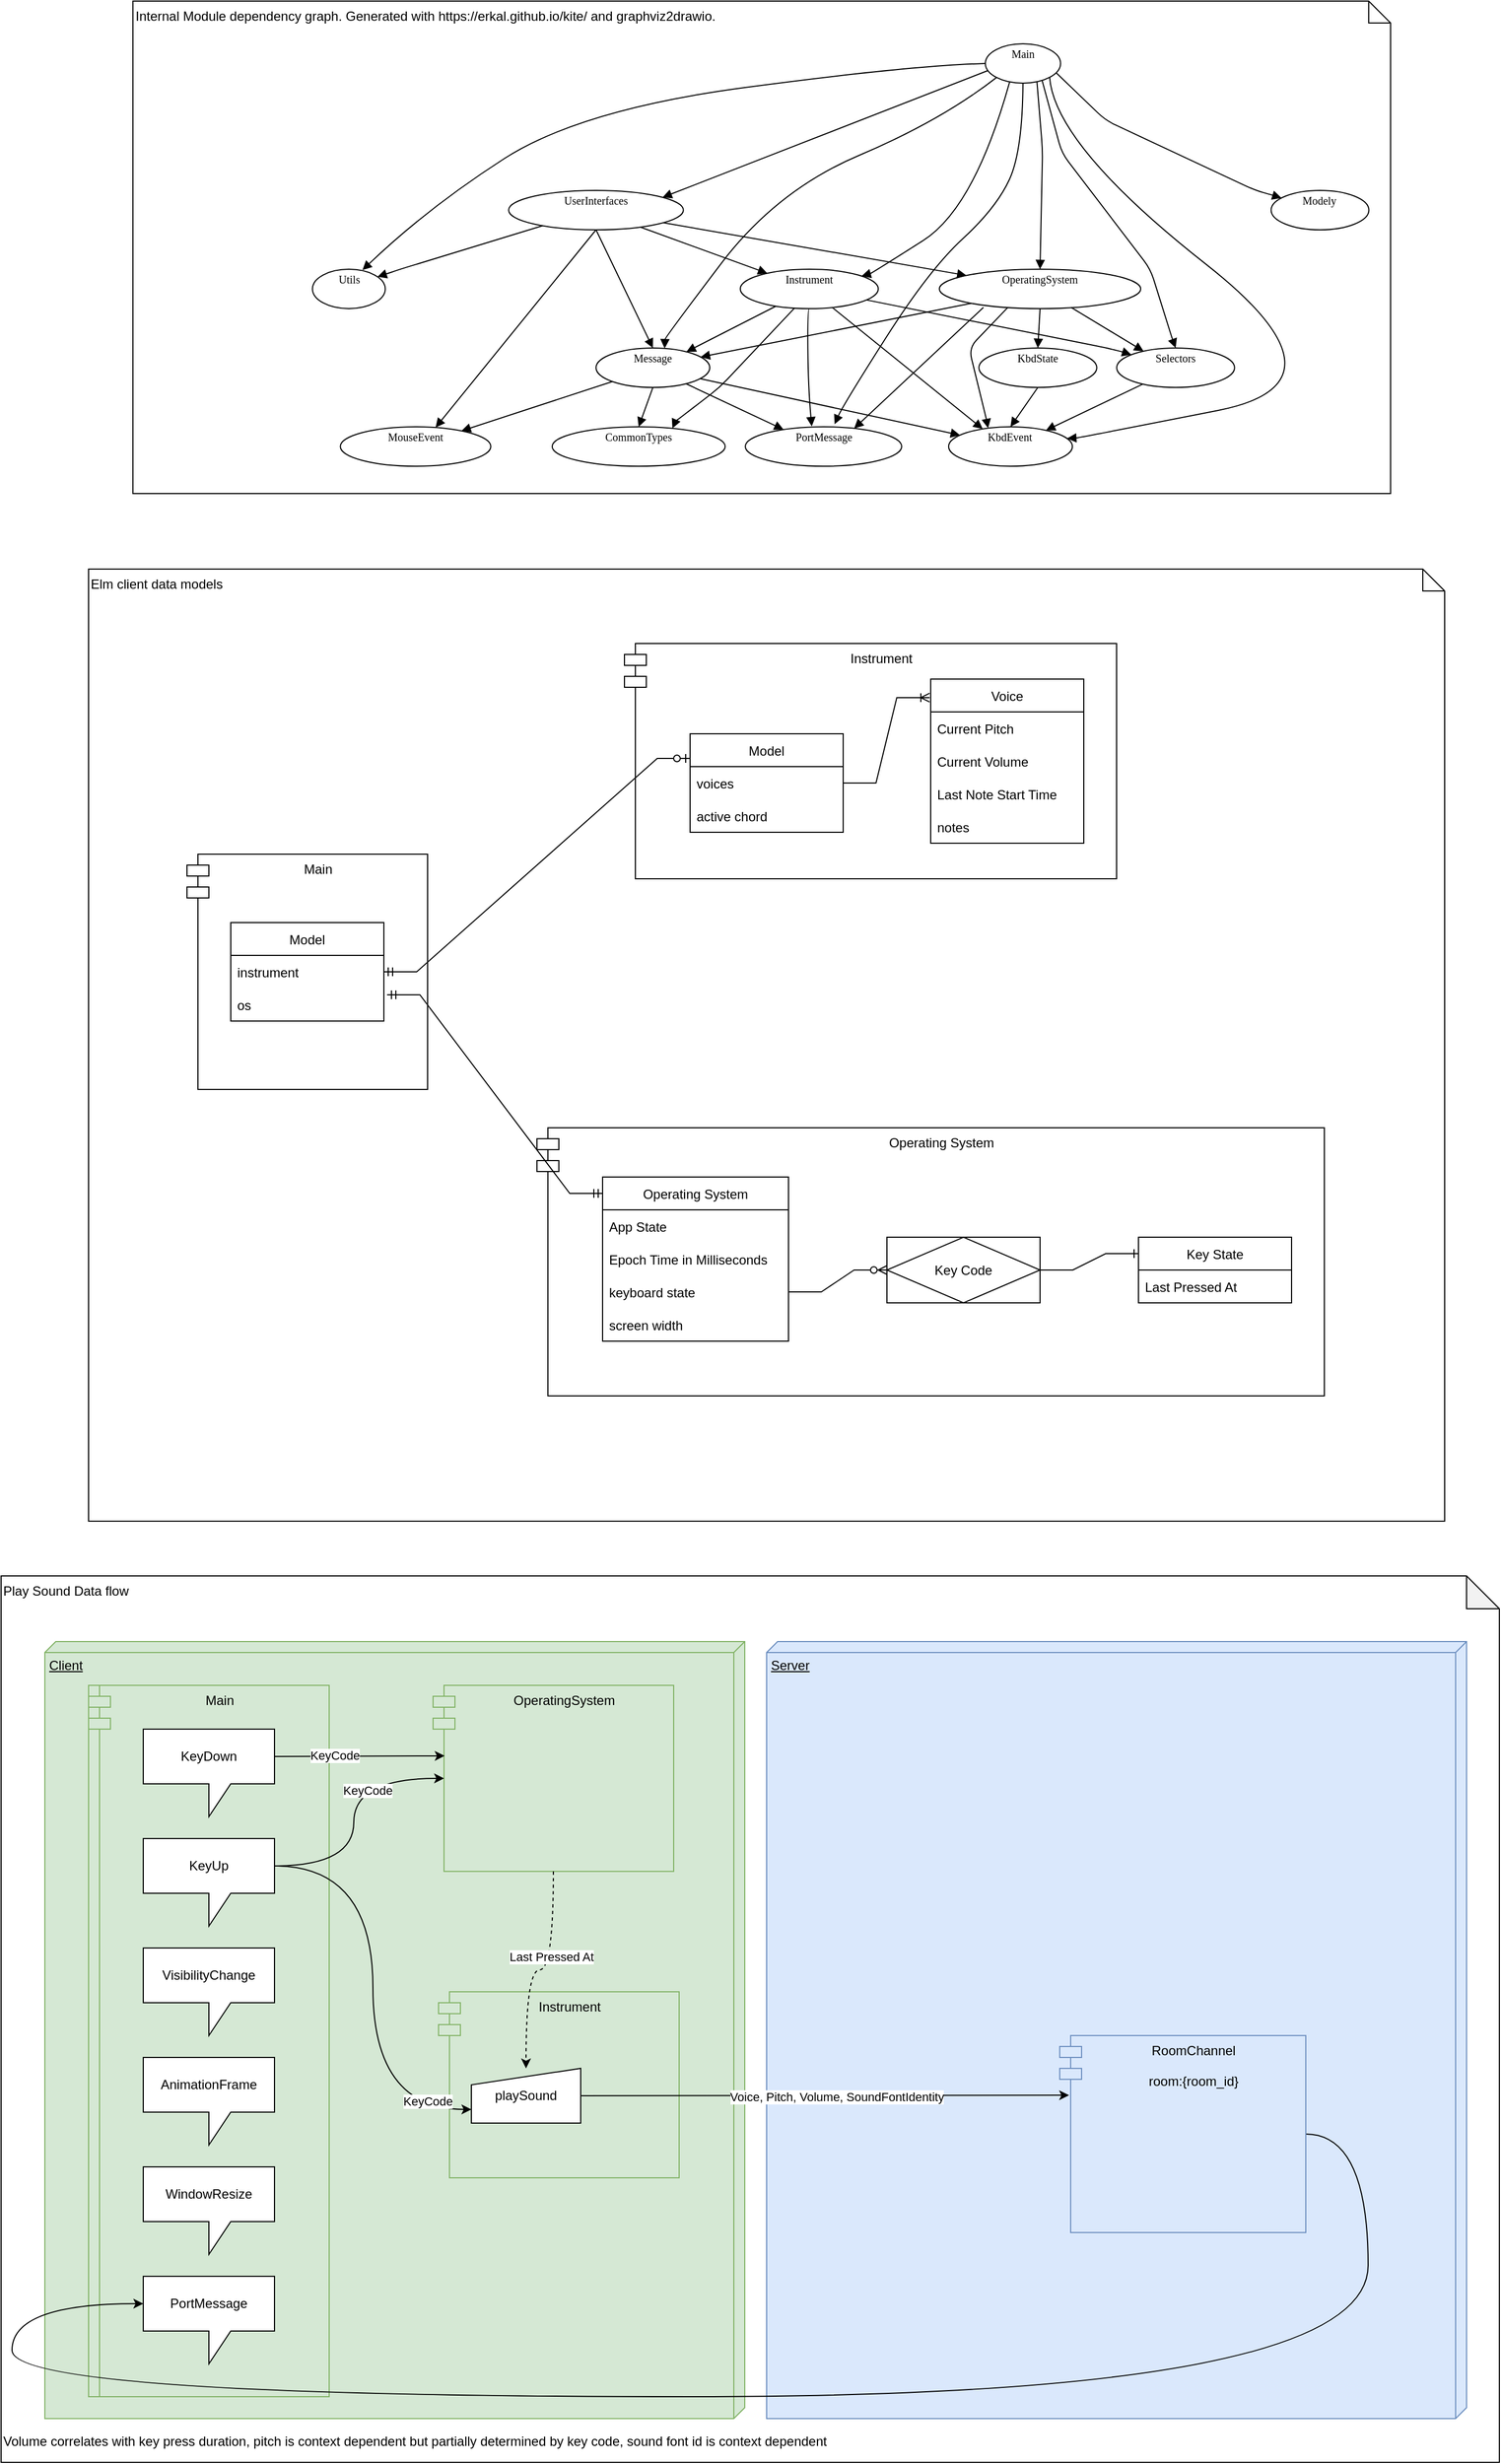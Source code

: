 <mxfile version="20.0.2" type="github">
  <diagram name="Page-1" id="5d7acffa-a066-3a61-03fe-96351882024d">
    <mxGraphModel dx="1849" dy="1021" grid="1" gridSize="10" guides="1" tooltips="1" connect="1" arrows="1" fold="1" page="1" pageScale="1" pageWidth="1100" pageHeight="850" background="#ffffff" math="0" shadow="0">
      <root>
        <mxCell id="0" />
        <mxCell id="1" parent="0" />
        <mxCell id="7b9wjgzVytWzGCj_lMZ8-112" value="" style="group" parent="1" vertex="1" connectable="0">
          <mxGeometry x="720" y="30" width="1150" height="1330" as="geometry" />
        </mxCell>
        <mxCell id="7b9wjgzVytWzGCj_lMZ8-114" value="Internal Module dependency graph. Generated with https://erkal.github.io/kite/ and graphviz2drawio." style="shape=note;size=20;whiteSpace=wrap;html=1;align=left;verticalAlign=top;" parent="7b9wjgzVytWzGCj_lMZ8-112" vertex="1">
          <mxGeometry x="-29.45" y="-29" width="1150" height="450" as="geometry" />
        </mxCell>
        <mxCell id="7b9wjgzVytWzGCj_lMZ8-96" value="&lt;p style=&#39;margin:0px;text-align:center;margin-top:4px;;font-size:10.0px;font-family:Times,serif;color:#000000;&#39;&gt;Utils&lt;/p&gt;" style="ellipse;verticalAlign=top;align=left;overflow=fill;html=1;rounded=0;shadow=0;comic=0;labelBackgroundColor=none;strokeColor=#000000;strokeWidth=1;fillColor=#ffffff;" parent="7b9wjgzVytWzGCj_lMZ8-112" vertex="1">
          <mxGeometry x="134.71" y="216" width="66.58" height="36" as="geometry" />
        </mxCell>
        <mxCell id="7b9wjgzVytWzGCj_lMZ8-98" value="&lt;p style=&#39;margin:0px;text-align:center;margin-top:4px;;font-size:10.0px;font-family:Times,serif;color:#000000;&#39;&gt;UserInterfaces&lt;/p&gt;" style="ellipse;verticalAlign=top;align=left;overflow=fill;html=1;rounded=0;shadow=0;comic=0;labelBackgroundColor=none;strokeColor=#000000;strokeWidth=1;fillColor=#ffffff;" parent="7b9wjgzVytWzGCj_lMZ8-112" vertex="1">
          <mxGeometry x="314.11" y="144" width="159.78" height="36" as="geometry" />
        </mxCell>
        <mxCell id="7b9wjgzVytWzGCj_lMZ8-63" style="rounded=1;html=1;exitX=0.199;exitY=0.9;entryX=1;entryY=0.101;jettySize=auto;curved=0;endArrow=block;dashed=0;endFill=1;" parent="7b9wjgzVytWzGCj_lMZ8-112" source="7b9wjgzVytWzGCj_lMZ8-98" target="7b9wjgzVytWzGCj_lMZ8-96" edge="1">
          <mxGeometry relative="1" as="geometry">
            <Array as="points">
              <mxPoint x="345.9" y="176.41" />
              <mxPoint x="215" y="216" />
              <mxPoint x="204.24" y="219.65" />
            </Array>
          </mxGeometry>
        </mxCell>
        <mxCell id="7b9wjgzVytWzGCj_lMZ8-99" value="&lt;p style=&#39;margin:0px;text-align:center;margin-top:4px;;font-size:10.0px;font-family:Times,serif;color:#000000;&#39;&gt;PortMessage&lt;/p&gt;" style="ellipse;verticalAlign=top;align=left;overflow=fill;html=1;rounded=0;shadow=0;comic=0;labelBackgroundColor=none;strokeColor=#000000;strokeWidth=1;fillColor=#ffffff;" parent="7b9wjgzVytWzGCj_lMZ8-112" vertex="1">
          <mxGeometry x="530.51" y="360" width="142.98" height="36" as="geometry" />
        </mxCell>
        <mxCell id="7b9wjgzVytWzGCj_lMZ8-100" value="&lt;p style=&#39;margin:0px;text-align:center;margin-top:4px;;font-size:10.0px;font-family:Times,serif;color:#000000;&#39;&gt;OperatingSystem&lt;/p&gt;" style="ellipse;verticalAlign=top;align=left;overflow=fill;html=1;rounded=0;shadow=0;comic=0;labelBackgroundColor=none;strokeColor=#000000;strokeWidth=1;fillColor=#ffffff;" parent="7b9wjgzVytWzGCj_lMZ8-112" vertex="1">
          <mxGeometry x="707.92" y="216" width="184.16" height="36" as="geometry" />
        </mxCell>
        <mxCell id="7b9wjgzVytWzGCj_lMZ8-64" style="rounded=1;html=1;exitX=0.886;exitY=0.823;entryX=0.083;entryY=0.104;jettySize=auto;curved=0;endArrow=block;dashed=0;endFill=1;" parent="7b9wjgzVytWzGCj_lMZ8-112" source="7b9wjgzVytWzGCj_lMZ8-98" target="7b9wjgzVytWzGCj_lMZ8-100" edge="1">
          <mxGeometry relative="1" as="geometry" />
        </mxCell>
        <mxCell id="7b9wjgzVytWzGCj_lMZ8-68" style="rounded=1;html=1;exitX=0.219;exitY=0.97;entryX=0.716;entryY=0;jettySize=auto;curved=0;endArrow=block;dashed=0;endFill=1;exitDx=0;exitDy=0;exitPerimeter=0;" parent="7b9wjgzVytWzGCj_lMZ8-112" source="7b9wjgzVytWzGCj_lMZ8-100" target="7b9wjgzVytWzGCj_lMZ8-99" edge="1">
          <mxGeometry relative="1" as="geometry" />
        </mxCell>
        <mxCell id="7b9wjgzVytWzGCj_lMZ8-101" value="&lt;p style=&#39;margin:0px;text-align:center;margin-top:4px;;font-size:10.0px;font-family:Times,serif;color:#000000;&#39;&gt;MouseEvent&lt;/p&gt;" style="ellipse;verticalAlign=top;align=left;overflow=fill;html=1;rounded=0;shadow=0;comic=0;labelBackgroundColor=none;strokeColor=#000000;strokeWidth=1;fillColor=#ffffff;" parent="7b9wjgzVytWzGCj_lMZ8-112" vertex="1">
          <mxGeometry x="160.21" y="360" width="137.58" height="36" as="geometry" />
        </mxCell>
        <mxCell id="7b9wjgzVytWzGCj_lMZ8-65" style="rounded=1;html=1;exitX=0.5;exitY=0.994;entryX=0.639;entryY=0;jettySize=auto;curved=0;endArrow=block;dashed=0;endFill=1;" parent="7b9wjgzVytWzGCj_lMZ8-112" source="7b9wjgzVytWzGCj_lMZ8-98" target="7b9wjgzVytWzGCj_lMZ8-101" edge="1">
          <mxGeometry relative="1" as="geometry" />
        </mxCell>
        <mxCell id="7b9wjgzVytWzGCj_lMZ8-102" value="&lt;p style=&#39;margin:0px;text-align:center;margin-top:4px;;font-size:10.0px;font-family:Times,serif;color:#000000;&#39;&gt;Message&lt;/p&gt;" style="ellipse;verticalAlign=top;align=left;overflow=fill;html=1;rounded=0;shadow=0;comic=0;labelBackgroundColor=none;strokeColor=#000000;strokeWidth=1;fillColor=#ffffff;" parent="7b9wjgzVytWzGCj_lMZ8-112" vertex="1">
          <mxGeometry x="394.01" y="288" width="103.98" height="36" as="geometry" />
        </mxCell>
        <mxCell id="7b9wjgzVytWzGCj_lMZ8-66" style="rounded=1;html=1;exitX=0.5;exitY=1;entryX=0.5;entryY=0;jettySize=auto;curved=0;endArrow=block;dashed=0;endFill=1;" parent="7b9wjgzVytWzGCj_lMZ8-112" source="7b9wjgzVytWzGCj_lMZ8-98" target="7b9wjgzVytWzGCj_lMZ8-102" edge="1">
          <mxGeometry relative="1" as="geometry" />
        </mxCell>
        <mxCell id="7b9wjgzVytWzGCj_lMZ8-73" style="rounded=1;html=1;exitX=0.793;exitY=0.907;entryX=0.202;entryY=0;jettySize=auto;curved=0;endArrow=block;dashed=0;endFill=1;" parent="7b9wjgzVytWzGCj_lMZ8-112" source="7b9wjgzVytWzGCj_lMZ8-102" target="7b9wjgzVytWzGCj_lMZ8-99" edge="1">
          <mxGeometry relative="1" as="geometry" />
        </mxCell>
        <mxCell id="7b9wjgzVytWzGCj_lMZ8-69" style="rounded=1;html=1;exitX=0.161;exitY=0.871;entryX=1;entryY=0.176;jettySize=auto;curved=0;endArrow=block;dashed=0;endFill=1;" parent="7b9wjgzVytWzGCj_lMZ8-112" source="7b9wjgzVytWzGCj_lMZ8-100" target="7b9wjgzVytWzGCj_lMZ8-102" edge="1">
          <mxGeometry relative="1" as="geometry" />
        </mxCell>
        <mxCell id="7b9wjgzVytWzGCj_lMZ8-74" style="rounded=1;html=1;exitX=0.146;exitY=0.858;entryX=0.875;entryY=0.01;jettySize=auto;curved=0;endArrow=block;dashed=0;endFill=1;" parent="7b9wjgzVytWzGCj_lMZ8-112" source="7b9wjgzVytWzGCj_lMZ8-102" target="7b9wjgzVytWzGCj_lMZ8-101" edge="1">
          <mxGeometry relative="1" as="geometry" />
        </mxCell>
        <mxCell id="7b9wjgzVytWzGCj_lMZ8-103" value="&lt;p style=&#39;margin:0px;text-align:center;margin-top:4px;;font-size:10.0px;font-family:Times,serif;color:#000000;&#39;&gt;Main&lt;/p&gt;" style="ellipse;verticalAlign=top;align=left;overflow=fill;html=1;rounded=0;shadow=0;comic=0;labelBackgroundColor=none;strokeColor=#000000;strokeWidth=1;fillColor=#ffffff;" parent="7b9wjgzVytWzGCj_lMZ8-112" vertex="1">
          <mxGeometry x="750" y="10" width="68.78" height="36" as="geometry" />
        </mxCell>
        <mxCell id="7b9wjgzVytWzGCj_lMZ8-77" style="rounded=1;html=1;exitX=0;exitY=0.5;entryX=0.687;entryY=0.022;jettySize=auto;curved=1;endArrow=block;dashed=0;endFill=1;entryDx=0;entryDy=0;entryPerimeter=0;" parent="7b9wjgzVytWzGCj_lMZ8-112" source="7b9wjgzVytWzGCj_lMZ8-103" target="7b9wjgzVytWzGCj_lMZ8-96" edge="1">
          <mxGeometry relative="1" as="geometry">
            <Array as="points">
              <mxPoint x="680" y="30" />
              <mxPoint x="380" y="70" />
              <mxPoint x="240" y="160" />
            </Array>
          </mxGeometry>
        </mxCell>
        <mxCell id="7b9wjgzVytWzGCj_lMZ8-78" style="rounded=1;html=1;exitX=0.03;exitY=0.687;entryX=0.943;entryY=0.124;jettySize=auto;curved=0;endArrow=block;dashed=0;endFill=1;" parent="7b9wjgzVytWzGCj_lMZ8-112" source="7b9wjgzVytWzGCj_lMZ8-103" target="7b9wjgzVytWzGCj_lMZ8-98" edge="1">
          <mxGeometry relative="1" as="geometry" />
        </mxCell>
        <mxCell id="7b9wjgzVytWzGCj_lMZ8-79" style="rounded=1;html=1;exitX=0.5;exitY=1;entryX=0.571;entryY=-0.066;jettySize=auto;curved=1;endArrow=block;dashed=0;endFill=1;exitDx=0;exitDy=0;entryDx=0;entryDy=0;entryPerimeter=0;" parent="7b9wjgzVytWzGCj_lMZ8-112" source="7b9wjgzVytWzGCj_lMZ8-103" target="7b9wjgzVytWzGCj_lMZ8-99" edge="1">
          <mxGeometry relative="1" as="geometry">
            <Array as="points">
              <mxPoint x="784" y="108" />
              <mxPoint x="760" y="160" />
              <mxPoint x="699" y="216" />
              <mxPoint x="620" y="340" />
            </Array>
          </mxGeometry>
        </mxCell>
        <mxCell id="7b9wjgzVytWzGCj_lMZ8-80" style="rounded=1;html=1;exitX=0.693;exitY=0.973;entryX=0.5;entryY=0;jettySize=auto;curved=0;endArrow=block;dashed=0;endFill=1;" parent="7b9wjgzVytWzGCj_lMZ8-112" source="7b9wjgzVytWzGCj_lMZ8-103" target="7b9wjgzVytWzGCj_lMZ8-100" edge="1">
          <mxGeometry relative="1" as="geometry">
            <Array as="points">
              <mxPoint x="802.3" y="107.03" />
            </Array>
          </mxGeometry>
        </mxCell>
        <mxCell id="7b9wjgzVytWzGCj_lMZ8-81" style="rounded=1;html=1;exitX=0;exitY=1;entryX=0.607;entryY=0;jettySize=auto;curved=1;endArrow=block;dashed=0;endFill=1;exitDx=0;exitDy=0;" parent="7b9wjgzVytWzGCj_lMZ8-112" source="7b9wjgzVytWzGCj_lMZ8-103" target="7b9wjgzVytWzGCj_lMZ8-102" edge="1">
          <mxGeometry relative="1" as="geometry">
            <Array as="points">
              <mxPoint x="710" y="80" />
              <mxPoint x="559" y="144" />
              <mxPoint x="457.1" y="278.59" />
            </Array>
          </mxGeometry>
        </mxCell>
        <mxCell id="7b9wjgzVytWzGCj_lMZ8-104" value="&lt;p style=&#39;margin:0px;text-align:center;margin-top:4px;;font-size:10.0px;font-family:Times,serif;color:#000000;&#39;&gt;Instrument&lt;/p&gt;" style="ellipse;verticalAlign=top;align=left;overflow=fill;html=1;rounded=0;shadow=0;comic=0;labelBackgroundColor=none;strokeColor=#000000;strokeWidth=1;fillColor=#ffffff;" parent="7b9wjgzVytWzGCj_lMZ8-112" vertex="1">
          <mxGeometry x="525.91" y="216" width="126.18" height="36" as="geometry" />
        </mxCell>
        <mxCell id="7b9wjgzVytWzGCj_lMZ8-67" style="rounded=1;html=1;exitX=0.756;exitY=0.935;entryX=0.125;entryY=0.001;jettySize=auto;curved=0;endArrow=block;dashed=0;endFill=1;" parent="7b9wjgzVytWzGCj_lMZ8-112" source="7b9wjgzVytWzGCj_lMZ8-98" target="7b9wjgzVytWzGCj_lMZ8-104" edge="1">
          <mxGeometry relative="1" as="geometry" />
        </mxCell>
        <mxCell id="7b9wjgzVytWzGCj_lMZ8-86" style="rounded=1;html=1;exitX=0.5;exitY=1;entryX=0.425;entryY=-0.012;jettySize=auto;curved=1;endArrow=block;dashed=0;endFill=1;entryDx=0;entryDy=0;entryPerimeter=0;" parent="7b9wjgzVytWzGCj_lMZ8-112" source="7b9wjgzVytWzGCj_lMZ8-104" target="7b9wjgzVytWzGCj_lMZ8-99" edge="1">
          <mxGeometry relative="1" as="geometry">
            <Array as="points">
              <mxPoint x="587.39" y="252.15" />
              <mxPoint x="588" y="324" />
            </Array>
          </mxGeometry>
        </mxCell>
        <mxCell id="7b9wjgzVytWzGCj_lMZ8-87" style="rounded=1;html=1;exitX=0.26;exitY=0.94;entryX=0.866;entryY=0;jettySize=auto;curved=0;endArrow=block;dashed=0;endFill=1;" parent="7b9wjgzVytWzGCj_lMZ8-112" source="7b9wjgzVytWzGCj_lMZ8-104" target="7b9wjgzVytWzGCj_lMZ8-102" edge="1">
          <mxGeometry relative="1" as="geometry" />
        </mxCell>
        <mxCell id="7b9wjgzVytWzGCj_lMZ8-82" style="rounded=1;html=1;exitX=0.322;exitY=0.976;entryX=0.953;entryY=0.101;jettySize=auto;curved=1;endArrow=block;dashed=0;endFill=1;exitDx=0;exitDy=0;exitPerimeter=0;" parent="7b9wjgzVytWzGCj_lMZ8-112" source="7b9wjgzVytWzGCj_lMZ8-103" target="7b9wjgzVytWzGCj_lMZ8-104" edge="1">
          <mxGeometry relative="1" as="geometry">
            <Array as="points">
              <mxPoint x="740" y="160" />
              <mxPoint x="646.16" y="219.63" />
            </Array>
          </mxGeometry>
        </mxCell>
        <mxCell id="7b9wjgzVytWzGCj_lMZ8-105" value="&lt;p style=&#39;margin:0px;text-align:center;margin-top:4px;;font-size:10.0px;font-family:Times,serif;color:#000000;&#39;&gt;Selectors&lt;/p&gt;" style="ellipse;verticalAlign=top;align=left;overflow=fill;html=1;rounded=0;shadow=0;comic=0;labelBackgroundColor=none;strokeColor=#000000;strokeWidth=1;fillColor=#ffffff;" parent="7b9wjgzVytWzGCj_lMZ8-112" vertex="1">
          <mxGeometry x="870.11" y="288" width="107.78" height="36" as="geometry" />
        </mxCell>
        <mxCell id="7b9wjgzVytWzGCj_lMZ8-70" style="rounded=1;html=1;exitX=0.656;exitY=0.979;entryX=0.171;entryY=0;jettySize=auto;curved=0;endArrow=block;dashed=0;endFill=1;" parent="7b9wjgzVytWzGCj_lMZ8-112" source="7b9wjgzVytWzGCj_lMZ8-100" target="7b9wjgzVytWzGCj_lMZ8-105" edge="1">
          <mxGeometry relative="1" as="geometry" />
        </mxCell>
        <mxCell id="7b9wjgzVytWzGCj_lMZ8-84" style="rounded=1;html=1;exitX=0.757;exitY=0.934;entryX=0.5;entryY=0;jettySize=auto;curved=0;endArrow=block;dashed=0;endFill=1;" parent="7b9wjgzVytWzGCj_lMZ8-112" source="7b9wjgzVytWzGCj_lMZ8-103" target="7b9wjgzVytWzGCj_lMZ8-105" edge="1">
          <mxGeometry relative="1" as="geometry">
            <Array as="points">
              <mxPoint x="820" y="110" />
              <mxPoint x="901" y="216" />
              <mxPoint x="920.34" y="277.76" />
            </Array>
          </mxGeometry>
        </mxCell>
        <mxCell id="7b9wjgzVytWzGCj_lMZ8-88" style="rounded=1;html=1;exitX=0.915;exitY=0.779;entryX=0.039;entryY=0.09;jettySize=auto;curved=0;endArrow=block;dashed=0;endFill=1;" parent="7b9wjgzVytWzGCj_lMZ8-112" source="7b9wjgzVytWzGCj_lMZ8-104" target="7b9wjgzVytWzGCj_lMZ8-105" edge="1">
          <mxGeometry relative="1" as="geometry">
            <Array as="points">
              <mxPoint x="641.38" y="244.06" />
              <mxPoint x="861" y="288" />
              <mxPoint x="874.33" y="291.24" />
            </Array>
          </mxGeometry>
        </mxCell>
        <mxCell id="7b9wjgzVytWzGCj_lMZ8-106" value="&lt;p style=&#39;margin:0px;text-align:center;margin-top:4px;;font-size:10.0px;font-family:Times,serif;color:#000000;&#39;&gt;KbdEvent&lt;/p&gt;" style="ellipse;verticalAlign=top;align=left;overflow=fill;html=1;rounded=0;shadow=0;comic=0;labelBackgroundColor=none;strokeColor=#000000;strokeWidth=1;fillColor=#ffffff;" parent="7b9wjgzVytWzGCj_lMZ8-112" vertex="1">
          <mxGeometry x="716.41" y="360" width="113.18" height="36" as="geometry" />
        </mxCell>
        <mxCell id="7b9wjgzVytWzGCj_lMZ8-71" style="rounded=1;html=1;exitX=0.338;exitY=0.974;entryX=0.303;entryY=0;jettySize=auto;curved=0;endArrow=block;dashed=0;endFill=1;" parent="7b9wjgzVytWzGCj_lMZ8-112" source="7b9wjgzVytWzGCj_lMZ8-100" target="7b9wjgzVytWzGCj_lMZ8-106" edge="1">
          <mxGeometry relative="1" as="geometry">
            <Array as="points">
              <mxPoint x="770.13" y="251.07" />
              <mxPoint x="735" y="288" />
              <mxPoint x="750.72" y="352.19" />
            </Array>
          </mxGeometry>
        </mxCell>
        <mxCell id="7b9wjgzVytWzGCj_lMZ8-75" style="rounded=1;html=1;exitX=0.914;exitY=0.784;entryX=0.009;entryY=0.142;jettySize=auto;curved=0;endArrow=block;dashed=0;endFill=1;" parent="7b9wjgzVytWzGCj_lMZ8-112" source="7b9wjgzVytWzGCj_lMZ8-102" target="7b9wjgzVytWzGCj_lMZ8-106" edge="1">
          <mxGeometry relative="1" as="geometry" />
        </mxCell>
        <mxCell id="7b9wjgzVytWzGCj_lMZ8-85" style="rounded=1;html=1;exitX=0.856;exitY=0.857;entryX=1;entryY=0.277;jettySize=auto;curved=1;endArrow=block;dashed=0;endFill=1;" parent="7b9wjgzVytWzGCj_lMZ8-112" source="7b9wjgzVytWzGCj_lMZ8-103" target="7b9wjgzVytWzGCj_lMZ8-106" edge="1">
          <mxGeometry relative="1" as="geometry">
            <Array as="points">
              <mxPoint x="813.49" y="102.84" />
              <mxPoint x="1090" y="320" />
              <mxPoint x="835.98" y="369.96" />
            </Array>
          </mxGeometry>
        </mxCell>
        <mxCell id="7b9wjgzVytWzGCj_lMZ8-89" style="rounded=1;html=1;exitX=0.664;exitY=0.972;entryX=0.247;entryY=0;jettySize=auto;curved=0;endArrow=block;dashed=0;endFill=1;" parent="7b9wjgzVytWzGCj_lMZ8-112" source="7b9wjgzVytWzGCj_lMZ8-104" target="7b9wjgzVytWzGCj_lMZ8-106" edge="1">
          <mxGeometry relative="1" as="geometry" />
        </mxCell>
        <mxCell id="7b9wjgzVytWzGCj_lMZ8-93" style="rounded=1;html=1;exitX=0.22;exitY=0.917;entryX=0.853;entryY=0;jettySize=auto;curved=0;endArrow=block;dashed=0;endFill=1;" parent="7b9wjgzVytWzGCj_lMZ8-112" source="7b9wjgzVytWzGCj_lMZ8-105" target="7b9wjgzVytWzGCj_lMZ8-106" edge="1">
          <mxGeometry relative="1" as="geometry" />
        </mxCell>
        <mxCell id="7b9wjgzVytWzGCj_lMZ8-107" value="&lt;p style=&#39;margin:0px;text-align:center;margin-top:4px;;font-size:10.0px;font-family:Times,serif;color:#000000;&#39;&gt;KbdState&lt;/p&gt;" style="ellipse;verticalAlign=top;align=left;overflow=fill;html=1;rounded=0;shadow=0;comic=0;labelBackgroundColor=none;strokeColor=#000000;strokeWidth=1;fillColor=#ffffff;" parent="7b9wjgzVytWzGCj_lMZ8-112" vertex="1">
          <mxGeometry x="744.11" y="288" width="107.78" height="36" as="geometry" />
        </mxCell>
        <mxCell id="7b9wjgzVytWzGCj_lMZ8-72" style="rounded=1;html=1;exitX=0.5;exitY=1;entryX=0.5;entryY=0;jettySize=auto;curved=0;endArrow=block;dashed=0;endFill=1;" parent="7b9wjgzVytWzGCj_lMZ8-112" source="7b9wjgzVytWzGCj_lMZ8-100" target="7b9wjgzVytWzGCj_lMZ8-107" edge="1">
          <mxGeometry relative="1" as="geometry" />
        </mxCell>
        <mxCell id="7b9wjgzVytWzGCj_lMZ8-94" style="rounded=1;html=1;exitX=0.5;exitY=0.999;entryX=0.5;entryY=0;jettySize=auto;curved=0;endArrow=block;dashed=0;endFill=1;" parent="7b9wjgzVytWzGCj_lMZ8-112" source="7b9wjgzVytWzGCj_lMZ8-107" target="7b9wjgzVytWzGCj_lMZ8-106" edge="1">
          <mxGeometry relative="1" as="geometry" />
        </mxCell>
        <mxCell id="7b9wjgzVytWzGCj_lMZ8-108" value="&lt;p style=&#39;margin:0px;text-align:center;margin-top:4px;;font-size:10.0px;font-family:Times,serif;color:#000000;&#39;&gt;CommonTypes&lt;/p&gt;" style="ellipse;verticalAlign=top;align=left;overflow=fill;html=1;rounded=0;shadow=0;comic=0;labelBackgroundColor=none;strokeColor=#000000;strokeWidth=1;fillColor=#ffffff;" parent="7b9wjgzVytWzGCj_lMZ8-112" vertex="1">
          <mxGeometry x="353.91" y="360" width="158.18" height="36" as="geometry" />
        </mxCell>
        <mxCell id="7b9wjgzVytWzGCj_lMZ8-76" style="rounded=1;html=1;exitX=0.5;exitY=1;entryX=0.5;entryY=0;jettySize=auto;curved=0;endArrow=block;dashed=0;endFill=1;" parent="7b9wjgzVytWzGCj_lMZ8-112" source="7b9wjgzVytWzGCj_lMZ8-102" target="7b9wjgzVytWzGCj_lMZ8-108" edge="1">
          <mxGeometry relative="1" as="geometry" />
        </mxCell>
        <mxCell id="7b9wjgzVytWzGCj_lMZ8-90" style="rounded=1;html=1;exitX=0.392;exitY=0.992;entryX=0.712;entryY=0;jettySize=auto;curved=0;endArrow=block;dashed=0;endFill=1;" parent="7b9wjgzVytWzGCj_lMZ8-112" source="7b9wjgzVytWzGCj_lMZ8-104" target="7b9wjgzVytWzGCj_lMZ8-108" edge="1">
          <mxGeometry relative="1" as="geometry">
            <Array as="points">
              <mxPoint x="575.41" y="251.7" />
              <mxPoint x="507" y="324" />
              <mxPoint x="466.59" y="355.12" />
            </Array>
          </mxGeometry>
        </mxCell>
        <mxCell id="7b9wjgzVytWzGCj_lMZ8-109" value="&lt;p style=&#39;margin:0px;text-align:center;margin-top:4px;;font-size:10.0px;font-family:Times,serif;color:#000000;&#39;&gt;Modely&lt;/p&gt;" style="ellipse;verticalAlign=top;align=left;overflow=fill;html=1;rounded=0;shadow=0;comic=0;labelBackgroundColor=none;strokeColor=#000000;strokeWidth=1;fillColor=#ffffff;" parent="7b9wjgzVytWzGCj_lMZ8-112" vertex="1">
          <mxGeometry x="1011.31" y="144" width="89.38" height="36" as="geometry" />
        </mxCell>
        <mxCell id="7b9wjgzVytWzGCj_lMZ8-83" style="rounded=1;html=1;exitX=0.947;exitY=0.737;entryX=0;entryY=0.109;jettySize=auto;curved=0;endArrow=block;dashed=0;endFill=1;" parent="7b9wjgzVytWzGCj_lMZ8-112" source="7b9wjgzVytWzGCj_lMZ8-103" target="7b9wjgzVytWzGCj_lMZ8-109" edge="1">
          <mxGeometry relative="1" as="geometry">
            <Array as="points">
              <mxPoint x="860" y="80" />
              <mxPoint x="997" y="144" />
              <mxPoint x="1011.12" y="147.91" />
            </Array>
          </mxGeometry>
        </mxCell>
        <mxCell id="7b9wjgzVytWzGCj_lMZ8-117" value="" style="group" parent="1" vertex="1" connectable="0">
          <mxGeometry x="650" y="520" width="1240" height="870" as="geometry" />
        </mxCell>
        <mxCell id="7b9wjgzVytWzGCj_lMZ8-116" value="Elm client data models" style="shape=note;size=20;whiteSpace=wrap;html=1;align=left;verticalAlign=top;" parent="7b9wjgzVytWzGCj_lMZ8-117" vertex="1">
          <mxGeometry width="1240" height="870" as="geometry" />
        </mxCell>
        <mxCell id="7b9wjgzVytWzGCj_lMZ8-52" value="" style="group" parent="7b9wjgzVytWzGCj_lMZ8-117" vertex="1" connectable="0">
          <mxGeometry x="90" y="260.5" width="220" height="215" as="geometry" />
        </mxCell>
        <mxCell id="7b9wjgzVytWzGCj_lMZ8-35" value="Main&#xa;" style="shape=module;align=left;spacingLeft=20;align=center;verticalAlign=top;" parent="7b9wjgzVytWzGCj_lMZ8-52" vertex="1">
          <mxGeometry width="220" height="215" as="geometry" />
        </mxCell>
        <mxCell id="7b9wjgzVytWzGCj_lMZ8-1" value="Model" style="swimlane;fontStyle=0;childLayout=stackLayout;horizontal=1;startSize=30;horizontalStack=0;resizeParent=1;resizeParentMax=0;resizeLast=0;collapsible=1;marginBottom=0;" parent="7b9wjgzVytWzGCj_lMZ8-52" vertex="1">
          <mxGeometry x="40" y="62.5" width="140" height="90" as="geometry" />
        </mxCell>
        <mxCell id="7b9wjgzVytWzGCj_lMZ8-2" value="instrument" style="text;strokeColor=none;fillColor=none;align=left;verticalAlign=middle;spacingLeft=4;spacingRight=4;overflow=hidden;points=[[0,0.5],[1,0.5]];portConstraint=eastwest;rotatable=0;" parent="7b9wjgzVytWzGCj_lMZ8-1" vertex="1">
          <mxGeometry y="30" width="140" height="30" as="geometry" />
        </mxCell>
        <mxCell id="7b9wjgzVytWzGCj_lMZ8-5" value="os" style="text;strokeColor=none;fillColor=none;align=left;verticalAlign=middle;spacingLeft=4;spacingRight=4;overflow=hidden;points=[[0,0.5],[1,0.5]];portConstraint=eastwest;rotatable=0;" parent="7b9wjgzVytWzGCj_lMZ8-1" vertex="1">
          <mxGeometry y="60" width="140" height="30" as="geometry" />
        </mxCell>
        <mxCell id="7b9wjgzVytWzGCj_lMZ8-46" value="" style="group" parent="7b9wjgzVytWzGCj_lMZ8-117" vertex="1" connectable="0">
          <mxGeometry x="410" y="510.5" width="720" height="245" as="geometry" />
        </mxCell>
        <mxCell id="7b9wjgzVytWzGCj_lMZ8-37" value="Operating System" style="shape=module;align=left;spacingLeft=20;align=center;verticalAlign=top;" parent="7b9wjgzVytWzGCj_lMZ8-46" vertex="1">
          <mxGeometry width="720" height="245" as="geometry" />
        </mxCell>
        <mxCell id="7b9wjgzVytWzGCj_lMZ8-10" value="Operating System" style="swimlane;fontStyle=0;childLayout=stackLayout;horizontal=1;startSize=30;horizontalStack=0;resizeParent=1;resizeParentMax=0;resizeLast=0;collapsible=1;marginBottom=0;" parent="7b9wjgzVytWzGCj_lMZ8-46" vertex="1">
          <mxGeometry x="60" y="45" width="170" height="150" as="geometry" />
        </mxCell>
        <mxCell id="7b9wjgzVytWzGCj_lMZ8-11" value="App State" style="text;strokeColor=none;fillColor=none;align=left;verticalAlign=middle;spacingLeft=4;spacingRight=4;overflow=hidden;points=[[0,0.5],[1,0.5]];portConstraint=eastwest;rotatable=0;" parent="7b9wjgzVytWzGCj_lMZ8-10" vertex="1">
          <mxGeometry y="30" width="170" height="30" as="geometry" />
        </mxCell>
        <mxCell id="7b9wjgzVytWzGCj_lMZ8-12" value="Epoch Time in Milliseconds" style="text;strokeColor=none;fillColor=none;align=left;verticalAlign=middle;spacingLeft=4;spacingRight=4;overflow=hidden;points=[[0,0.5],[1,0.5]];portConstraint=eastwest;rotatable=0;" parent="7b9wjgzVytWzGCj_lMZ8-10" vertex="1">
          <mxGeometry y="60" width="170" height="30" as="geometry" />
        </mxCell>
        <mxCell id="7b9wjgzVytWzGCj_lMZ8-13" value="keyboard state" style="text;strokeColor=none;fillColor=none;align=left;verticalAlign=middle;spacingLeft=4;spacingRight=4;overflow=hidden;points=[[0,0.5],[1,0.5]];portConstraint=eastwest;rotatable=0;" parent="7b9wjgzVytWzGCj_lMZ8-10" vertex="1">
          <mxGeometry y="90" width="170" height="30" as="geometry" />
        </mxCell>
        <mxCell id="7b9wjgzVytWzGCj_lMZ8-24" value="screen width" style="text;strokeColor=none;fillColor=none;align=left;verticalAlign=middle;spacingLeft=4;spacingRight=4;overflow=hidden;points=[[0,0.5],[1,0.5]];portConstraint=eastwest;rotatable=0;" parent="7b9wjgzVytWzGCj_lMZ8-10" vertex="1">
          <mxGeometry y="120" width="170" height="30" as="geometry" />
        </mxCell>
        <mxCell id="7b9wjgzVytWzGCj_lMZ8-25" value="&lt;div&gt;Key Code&lt;/div&gt;" style="shape=associativeEntity;whiteSpace=wrap;html=1;align=center;" parent="7b9wjgzVytWzGCj_lMZ8-46" vertex="1">
          <mxGeometry x="320" y="100" width="140" height="60" as="geometry" />
        </mxCell>
        <mxCell id="7b9wjgzVytWzGCj_lMZ8-26" value="Key State" style="swimlane;fontStyle=0;childLayout=stackLayout;horizontal=1;startSize=30;horizontalStack=0;resizeParent=1;resizeParentMax=0;resizeLast=0;collapsible=1;marginBottom=0;" parent="7b9wjgzVytWzGCj_lMZ8-46" vertex="1">
          <mxGeometry x="550" y="100" width="140" height="60" as="geometry" />
        </mxCell>
        <mxCell id="7b9wjgzVytWzGCj_lMZ8-27" value="Last Pressed At" style="text;strokeColor=none;fillColor=none;align=left;verticalAlign=middle;spacingLeft=4;spacingRight=4;overflow=hidden;points=[[0,0.5],[1,0.5]];portConstraint=eastwest;rotatable=0;" parent="7b9wjgzVytWzGCj_lMZ8-26" vertex="1">
          <mxGeometry y="30" width="140" height="30" as="geometry" />
        </mxCell>
        <mxCell id="7b9wjgzVytWzGCj_lMZ8-28" value="" style="edgeStyle=entityRelationEdgeStyle;fontSize=12;html=1;endArrow=ERzeroToMany;endFill=1;rounded=0;exitX=1;exitY=0.5;exitDx=0;exitDy=0;entryX=0;entryY=0.5;entryDx=0;entryDy=0;" parent="7b9wjgzVytWzGCj_lMZ8-46" source="7b9wjgzVytWzGCj_lMZ8-13" target="7b9wjgzVytWzGCj_lMZ8-25" edge="1">
          <mxGeometry width="100" height="100" relative="1" as="geometry">
            <mxPoint x="230" y="260" as="sourcePoint" />
            <mxPoint x="330" y="160" as="targetPoint" />
          </mxGeometry>
        </mxCell>
        <mxCell id="7b9wjgzVytWzGCj_lMZ8-29" value="" style="edgeStyle=entityRelationEdgeStyle;fontSize=12;html=1;endArrow=ERone;endFill=1;rounded=0;exitX=1;exitY=0.5;exitDx=0;exitDy=0;entryX=0;entryY=0.25;entryDx=0;entryDy=0;" parent="7b9wjgzVytWzGCj_lMZ8-46" source="7b9wjgzVytWzGCj_lMZ8-25" target="7b9wjgzVytWzGCj_lMZ8-26" edge="1">
          <mxGeometry width="100" height="100" relative="1" as="geometry">
            <mxPoint x="480" y="330" as="sourcePoint" />
            <mxPoint x="580" y="230" as="targetPoint" />
          </mxGeometry>
        </mxCell>
        <mxCell id="7b9wjgzVytWzGCj_lMZ8-36" value="Instrument" style="shape=module;align=left;spacingLeft=20;align=center;verticalAlign=top;" parent="7b9wjgzVytWzGCj_lMZ8-117" vertex="1">
          <mxGeometry x="490" y="68" width="450" height="215" as="geometry" />
        </mxCell>
        <mxCell id="7b9wjgzVytWzGCj_lMZ8-6" value="Voice" style="swimlane;fontStyle=0;childLayout=stackLayout;horizontal=1;startSize=30;horizontalStack=0;resizeParent=1;resizeParentMax=0;resizeLast=0;collapsible=1;marginBottom=0;" parent="7b9wjgzVytWzGCj_lMZ8-117" vertex="1">
          <mxGeometry x="770" y="100.5" width="140" height="150" as="geometry" />
        </mxCell>
        <mxCell id="7b9wjgzVytWzGCj_lMZ8-7" value="Current Pitch" style="text;strokeColor=none;fillColor=none;align=left;verticalAlign=middle;spacingLeft=4;spacingRight=4;overflow=hidden;points=[[0,0.5],[1,0.5]];portConstraint=eastwest;rotatable=0;" parent="7b9wjgzVytWzGCj_lMZ8-6" vertex="1">
          <mxGeometry y="30" width="140" height="30" as="geometry" />
        </mxCell>
        <mxCell id="7b9wjgzVytWzGCj_lMZ8-8" value="Current Volume" style="text;strokeColor=none;fillColor=none;align=left;verticalAlign=middle;spacingLeft=4;spacingRight=4;overflow=hidden;points=[[0,0.5],[1,0.5]];portConstraint=eastwest;rotatable=0;" parent="7b9wjgzVytWzGCj_lMZ8-6" vertex="1">
          <mxGeometry y="60" width="140" height="30" as="geometry" />
        </mxCell>
        <mxCell id="7b9wjgzVytWzGCj_lMZ8-9" value="Last Note Start Time" style="text;strokeColor=none;fillColor=none;align=left;verticalAlign=middle;spacingLeft=4;spacingRight=4;overflow=hidden;points=[[0,0.5],[1,0.5]];portConstraint=eastwest;rotatable=0;" parent="7b9wjgzVytWzGCj_lMZ8-6" vertex="1">
          <mxGeometry y="90" width="140" height="30" as="geometry" />
        </mxCell>
        <mxCell id="7b9wjgzVytWzGCj_lMZ8-14" value="notes" style="text;strokeColor=none;fillColor=none;align=left;verticalAlign=middle;spacingLeft=4;spacingRight=4;overflow=hidden;points=[[0,0.5],[1,0.5]];portConstraint=eastwest;rotatable=0;" parent="7b9wjgzVytWzGCj_lMZ8-6" vertex="1">
          <mxGeometry y="120" width="140" height="30" as="geometry" />
        </mxCell>
        <mxCell id="7b9wjgzVytWzGCj_lMZ8-15" value="Model" style="swimlane;fontStyle=0;childLayout=stackLayout;horizontal=1;startSize=30;horizontalStack=0;resizeParent=1;resizeParentMax=0;resizeLast=0;collapsible=1;marginBottom=0;" parent="7b9wjgzVytWzGCj_lMZ8-117" vertex="1">
          <mxGeometry x="550" y="150.5" width="140" height="90" as="geometry" />
        </mxCell>
        <mxCell id="7b9wjgzVytWzGCj_lMZ8-16" value="voices" style="text;strokeColor=none;fillColor=none;align=left;verticalAlign=middle;spacingLeft=4;spacingRight=4;overflow=hidden;points=[[0,0.5],[1,0.5]];portConstraint=eastwest;rotatable=0;" parent="7b9wjgzVytWzGCj_lMZ8-15" vertex="1">
          <mxGeometry y="30" width="140" height="30" as="geometry" />
        </mxCell>
        <mxCell id="DIiYUaTUwm1cWWpOMjRm-1" value="active chord" style="text;strokeColor=none;fillColor=none;align=left;verticalAlign=middle;spacingLeft=4;spacingRight=4;overflow=hidden;points=[[0,0.5],[1,0.5]];portConstraint=eastwest;rotatable=0;" vertex="1" parent="7b9wjgzVytWzGCj_lMZ8-15">
          <mxGeometry y="60" width="140" height="30" as="geometry" />
        </mxCell>
        <mxCell id="7b9wjgzVytWzGCj_lMZ8-20" value="" style="edgeStyle=entityRelationEdgeStyle;fontSize=12;html=1;endArrow=ERoneToMany;rounded=0;exitX=1;exitY=0.5;exitDx=0;exitDy=0;entryX=-0.007;entryY=0.113;entryDx=0;entryDy=0;entryPerimeter=0;" parent="7b9wjgzVytWzGCj_lMZ8-117" source="7b9wjgzVytWzGCj_lMZ8-16" target="7b9wjgzVytWzGCj_lMZ8-6" edge="1">
          <mxGeometry width="100" height="100" relative="1" as="geometry">
            <mxPoint x="640" y="400.5" as="sourcePoint" />
            <mxPoint x="740" y="300.5" as="targetPoint" />
          </mxGeometry>
        </mxCell>
        <mxCell id="7b9wjgzVytWzGCj_lMZ8-31" value="" style="edgeStyle=entityRelationEdgeStyle;fontSize=12;html=1;endArrow=ERzeroToOne;startArrow=ERmandOne;rounded=0;exitX=1;exitY=0.5;exitDx=0;exitDy=0;entryX=0;entryY=0.25;entryDx=0;entryDy=0;" parent="7b9wjgzVytWzGCj_lMZ8-117" source="7b9wjgzVytWzGCj_lMZ8-2" target="7b9wjgzVytWzGCj_lMZ8-15" edge="1">
          <mxGeometry width="100" height="100" relative="1" as="geometry">
            <mxPoint x="480" y="360.5" as="sourcePoint" />
            <mxPoint x="580" y="260.5" as="targetPoint" />
          </mxGeometry>
        </mxCell>
        <mxCell id="7b9wjgzVytWzGCj_lMZ8-32" value="" style="edgeStyle=entityRelationEdgeStyle;fontSize=12;html=1;endArrow=ERmandOne;startArrow=ERmandOne;rounded=0;exitX=1.021;exitY=0.2;exitDx=0;exitDy=0;exitPerimeter=0;entryX=0;entryY=0.1;entryDx=0;entryDy=0;entryPerimeter=0;" parent="7b9wjgzVytWzGCj_lMZ8-117" source="7b9wjgzVytWzGCj_lMZ8-5" target="7b9wjgzVytWzGCj_lMZ8-10" edge="1">
          <mxGeometry width="100" height="100" relative="1" as="geometry">
            <mxPoint x="410" y="530.5" as="sourcePoint" />
            <mxPoint x="510" y="430.5" as="targetPoint" />
          </mxGeometry>
        </mxCell>
        <mxCell id="7b9wjgzVytWzGCj_lMZ8-118" value="&lt;div&gt;Play Sound Data flow&lt;/div&gt;&lt;div&gt;&lt;br&gt;&lt;/div&gt;&lt;div&gt;&lt;br&gt;&lt;/div&gt;&lt;div&gt;&lt;br&gt;&lt;/div&gt;&lt;div&gt;&lt;br&gt;&lt;/div&gt;&lt;div&gt;&lt;br&gt;&lt;/div&gt;&lt;div&gt;&lt;br&gt;&lt;/div&gt;&lt;div&gt;&lt;br&gt;&lt;/div&gt;&lt;div&gt;&lt;br&gt;&lt;/div&gt;&lt;div&gt;&lt;br&gt;&lt;/div&gt;&lt;div&gt;&lt;br&gt;&lt;/div&gt;&lt;div&gt;&lt;br&gt;&lt;/div&gt;&lt;div&gt;&lt;br&gt;&lt;/div&gt;&lt;div&gt;&lt;br&gt;&lt;/div&gt;&lt;div&gt;&lt;br&gt;&lt;/div&gt;&lt;div&gt;&lt;br&gt;&lt;/div&gt;&lt;div&gt;&lt;br&gt;&lt;/div&gt;&lt;div&gt;&lt;br&gt;&lt;/div&gt;&lt;div&gt;&lt;br&gt;&lt;/div&gt;&lt;div&gt;&lt;br&gt;&lt;/div&gt;&lt;div&gt;&lt;br&gt;&lt;/div&gt;&lt;div&gt;&lt;br&gt;&lt;/div&gt;&lt;div&gt;&lt;br&gt;&lt;/div&gt;&lt;div&gt;&lt;br&gt;&lt;/div&gt;&lt;div&gt;&lt;br&gt;&lt;/div&gt;&lt;div&gt;&lt;br&gt;&lt;/div&gt;&lt;div&gt;&lt;br&gt;&lt;/div&gt;&lt;div&gt;&lt;br&gt;&lt;/div&gt;&lt;div&gt;&lt;br&gt;&lt;/div&gt;&lt;div&gt;&lt;br&gt;&lt;/div&gt;&lt;div&gt;&lt;br&gt;&lt;/div&gt;&lt;div&gt;&lt;br&gt;&lt;/div&gt;&lt;div&gt;&lt;br&gt;&lt;/div&gt;&lt;div&gt;&lt;br&gt;&lt;/div&gt;&lt;div&gt;&lt;br&gt;&lt;/div&gt;&lt;div&gt;&lt;br&gt;&lt;/div&gt;&lt;div&gt;&lt;br&gt;&lt;/div&gt;&lt;div&gt;&lt;br&gt;&lt;/div&gt;&lt;div&gt;&lt;br&gt;&lt;/div&gt;&lt;div&gt;&lt;br&gt;&lt;/div&gt;&lt;div&gt;&lt;br&gt;&lt;/div&gt;&lt;div&gt;&lt;br&gt;&lt;/div&gt;&lt;div&gt;&lt;br&gt;&lt;/div&gt;&lt;div&gt;&lt;br&gt;&lt;/div&gt;&lt;div&gt;&lt;br&gt;&lt;/div&gt;&lt;div&gt;&lt;br&gt;&lt;/div&gt;&lt;div&gt;&lt;br&gt;&lt;/div&gt;&lt;div&gt;&lt;br&gt;&lt;/div&gt;&lt;div&gt;&lt;br&gt;&lt;/div&gt;&lt;div&gt;&lt;br&gt;&lt;/div&gt;&lt;div&gt;&lt;br&gt;&lt;/div&gt;&lt;div&gt;&lt;br&gt;&lt;/div&gt;&lt;div&gt;&lt;br&gt;&lt;/div&gt;&lt;div&gt;&lt;br&gt;&lt;/div&gt;&lt;div&gt;Volume correlates with key press duration, pitch is context dependent but partially determined by key code, sound font id is context dependent&lt;br&gt;&lt;/div&gt;" style="shape=note;whiteSpace=wrap;html=1;backgroundOutline=1;darkOpacity=0.05;align=left;verticalAlign=top;" parent="1" vertex="1">
          <mxGeometry x="570" y="1440" width="1370" height="810" as="geometry" />
        </mxCell>
        <mxCell id="7b9wjgzVytWzGCj_lMZ8-132" value="Client" style="verticalAlign=top;align=left;spacingTop=8;spacingLeft=2;spacingRight=12;shape=cube;size=10;direction=south;fontStyle=4;html=1;fillColor=#d5e8d4;strokeColor=#82b366;" parent="1" vertex="1">
          <mxGeometry x="610" y="1500" width="640" height="710" as="geometry" />
        </mxCell>
        <mxCell id="7b9wjgzVytWzGCj_lMZ8-129" value="OperatingSystem" style="shape=module;align=left;spacingLeft=20;align=center;verticalAlign=top;fillColor=#d5e8d4;strokeColor=#82b366;" parent="1" vertex="1">
          <mxGeometry x="965" y="1540" width="220" height="170" as="geometry" />
        </mxCell>
        <mxCell id="7b9wjgzVytWzGCj_lMZ8-131" value="Instrument" style="shape=module;align=left;spacingLeft=20;align=center;verticalAlign=top;fillColor=#d5e8d4;strokeColor=#82b366;" parent="1" vertex="1">
          <mxGeometry x="970" y="1820" width="220" height="170" as="geometry" />
        </mxCell>
        <mxCell id="7b9wjgzVytWzGCj_lMZ8-134" value="" style="group;fillColor=#d5e8d4;strokeColor=#82b366;" parent="1" vertex="1" connectable="0">
          <mxGeometry x="650" y="1540" width="220" height="650" as="geometry" />
        </mxCell>
        <mxCell id="7b9wjgzVytWzGCj_lMZ8-125" value="Main" style="shape=module;align=left;spacingLeft=20;align=center;verticalAlign=top;fillColor=#d5e8d4;strokeColor=#82b366;" parent="7b9wjgzVytWzGCj_lMZ8-134" vertex="1">
          <mxGeometry width="220" height="650" as="geometry" />
        </mxCell>
        <mxCell id="7b9wjgzVytWzGCj_lMZ8-119" value="&lt;div&gt;KeyDown&lt;/div&gt;" style="shape=callout;whiteSpace=wrap;html=1;perimeter=calloutPerimeter;rounded=0;sketch=0;" parent="7b9wjgzVytWzGCj_lMZ8-134" vertex="1">
          <mxGeometry x="50" y="40" width="120" height="80" as="geometry" />
        </mxCell>
        <mxCell id="7b9wjgzVytWzGCj_lMZ8-120" value="&lt;div&gt;KeyUp&lt;/div&gt;" style="shape=callout;whiteSpace=wrap;html=1;perimeter=calloutPerimeter;" parent="7b9wjgzVytWzGCj_lMZ8-134" vertex="1">
          <mxGeometry x="50" y="140" width="120" height="80" as="geometry" />
        </mxCell>
        <mxCell id="7b9wjgzVytWzGCj_lMZ8-121" value="VisibilityChange" style="shape=callout;whiteSpace=wrap;html=1;perimeter=calloutPerimeter;" parent="7b9wjgzVytWzGCj_lMZ8-134" vertex="1">
          <mxGeometry x="50" y="240" width="120" height="80" as="geometry" />
        </mxCell>
        <mxCell id="7b9wjgzVytWzGCj_lMZ8-122" value="AnimationFrame" style="shape=callout;whiteSpace=wrap;html=1;perimeter=calloutPerimeter;" parent="7b9wjgzVytWzGCj_lMZ8-134" vertex="1">
          <mxGeometry x="50" y="340" width="120" height="80" as="geometry" />
        </mxCell>
        <mxCell id="7b9wjgzVytWzGCj_lMZ8-123" value="WindowResize" style="shape=callout;whiteSpace=wrap;html=1;perimeter=calloutPerimeter;" parent="7b9wjgzVytWzGCj_lMZ8-134" vertex="1">
          <mxGeometry x="50" y="440" width="120" height="80" as="geometry" />
        </mxCell>
        <mxCell id="7b9wjgzVytWzGCj_lMZ8-124" value="PortMessage" style="shape=callout;whiteSpace=wrap;html=1;perimeter=calloutPerimeter;" parent="7b9wjgzVytWzGCj_lMZ8-134" vertex="1">
          <mxGeometry x="50" y="540" width="120" height="80" as="geometry" />
        </mxCell>
        <mxCell id="7b9wjgzVytWzGCj_lMZ8-136" value="Server" style="verticalAlign=top;align=left;spacingTop=8;spacingLeft=2;spacingRight=12;shape=cube;size=10;direction=south;fontStyle=4;html=1;fillColor=#dae8fc;strokeColor=#6c8ebf;" parent="1" vertex="1">
          <mxGeometry x="1270" y="1500" width="640" height="710" as="geometry" />
        </mxCell>
        <mxCell id="lVHipQg_HWDmXE6Zek-G-1" style="edgeStyle=orthogonalEdgeStyle;orthogonalLoop=1;jettySize=auto;html=1;exitX=1;exitY=0.5;exitDx=0;exitDy=0;entryX=0;entryY=0;entryDx=0;entryDy=25;entryPerimeter=0;curved=1;" parent="1" source="7b9wjgzVytWzGCj_lMZ8-140" target="7b9wjgzVytWzGCj_lMZ8-124" edge="1">
          <mxGeometry relative="1" as="geometry">
            <Array as="points">
              <mxPoint x="1820" y="1950" />
              <mxPoint x="1820" y="2190" />
              <mxPoint x="580" y="2190" />
              <mxPoint x="580" y="2105" />
            </Array>
          </mxGeometry>
        </mxCell>
        <mxCell id="7b9wjgzVytWzGCj_lMZ8-140" value="RoomChannel&#xa;&#xa;room:{room_id}&#xa;" style="shape=module;align=left;spacingLeft=20;align=center;verticalAlign=top;fillColor=#dae8fc;strokeColor=#6c8ebf;" parent="1" vertex="1">
          <mxGeometry x="1538" y="1860" width="225" height="180" as="geometry" />
        </mxCell>
        <mxCell id="7b9wjgzVytWzGCj_lMZ8-141" style="edgeStyle=orthogonalEdgeStyle;orthogonalLoop=1;jettySize=auto;html=1;exitX=0;exitY=0;exitDx=120;exitDy=25;exitPerimeter=0;entryX=0.048;entryY=0.379;entryDx=0;entryDy=0;entryPerimeter=0;curved=1;" parent="1" source="7b9wjgzVytWzGCj_lMZ8-119" target="7b9wjgzVytWzGCj_lMZ8-129" edge="1">
          <mxGeometry relative="1" as="geometry" />
        </mxCell>
        <mxCell id="lVHipQg_HWDmXE6Zek-G-6" value="KeyCode" style="edgeLabel;html=1;align=center;verticalAlign=middle;resizable=0;points=[];" parent="7b9wjgzVytWzGCj_lMZ8-141" vertex="1" connectable="0">
          <mxGeometry x="-0.296" y="1" relative="1" as="geometry">
            <mxPoint as="offset" />
          </mxGeometry>
        </mxCell>
        <mxCell id="7b9wjgzVytWzGCj_lMZ8-142" style="edgeStyle=orthogonalEdgeStyle;orthogonalLoop=1;jettySize=auto;html=1;exitX=0;exitY=0;exitDx=120;exitDy=25;exitPerimeter=0;entryX=0;entryY=0.5;entryDx=10;entryDy=0;entryPerimeter=0;curved=1;" parent="1" source="7b9wjgzVytWzGCj_lMZ8-120" target="7b9wjgzVytWzGCj_lMZ8-129" edge="1">
          <mxGeometry relative="1" as="geometry" />
        </mxCell>
        <mxCell id="lVHipQg_HWDmXE6Zek-G-5" value="KeyCode" style="edgeLabel;html=1;align=center;verticalAlign=middle;resizable=0;points=[];" parent="7b9wjgzVytWzGCj_lMZ8-142" vertex="1" connectable="0">
          <mxGeometry x="0.404" y="-11" relative="1" as="geometry">
            <mxPoint as="offset" />
          </mxGeometry>
        </mxCell>
        <mxCell id="7b9wjgzVytWzGCj_lMZ8-147" style="edgeStyle=orthogonalEdgeStyle;curved=1;orthogonalLoop=1;jettySize=auto;html=1;exitX=1;exitY=0.5;exitDx=0;exitDy=0;entryX=0.038;entryY=0.303;entryDx=0;entryDy=0;entryPerimeter=0;" parent="1" source="7b9wjgzVytWzGCj_lMZ8-144" target="7b9wjgzVytWzGCj_lMZ8-140" edge="1">
          <mxGeometry relative="1" as="geometry" />
        </mxCell>
        <mxCell id="lVHipQg_HWDmXE6Zek-G-7" value="Voice, Pitch, Volume, SoundFontIdentity" style="edgeLabel;html=1;align=center;verticalAlign=middle;resizable=0;points=[];" parent="7b9wjgzVytWzGCj_lMZ8-147" vertex="1" connectable="0">
          <mxGeometry x="0.049" y="-1" relative="1" as="geometry">
            <mxPoint as="offset" />
          </mxGeometry>
        </mxCell>
        <mxCell id="7b9wjgzVytWzGCj_lMZ8-144" value="playSound" style="shape=manualInput;whiteSpace=wrap;html=1;dashed=0;size=15;rounded=0;sketch=0;" parent="1" vertex="1">
          <mxGeometry x="1000" y="1890" width="100" height="50" as="geometry" />
        </mxCell>
        <mxCell id="7b9wjgzVytWzGCj_lMZ8-145" style="edgeStyle=orthogonalEdgeStyle;curved=1;orthogonalLoop=1;jettySize=auto;html=1;exitX=0;exitY=0;exitDx=120;exitDy=25;exitPerimeter=0;entryX=0;entryY=0.75;entryDx=0;entryDy=0;" parent="1" source="7b9wjgzVytWzGCj_lMZ8-120" target="7b9wjgzVytWzGCj_lMZ8-144" edge="1">
          <mxGeometry relative="1" as="geometry" />
        </mxCell>
        <mxCell id="lVHipQg_HWDmXE6Zek-G-2" value="&lt;div&gt;KeyCode&lt;/div&gt;" style="edgeLabel;html=1;align=center;verticalAlign=middle;resizable=0;points=[];rotation=0;" parent="7b9wjgzVytWzGCj_lMZ8-145" vertex="1" connectable="0">
          <mxGeometry x="-0.12" y="-1" relative="1" as="geometry">
            <mxPoint x="51" y="128" as="offset" />
          </mxGeometry>
        </mxCell>
        <mxCell id="lVHipQg_HWDmXE6Zek-G-3" style="edgeStyle=orthogonalEdgeStyle;curved=1;orthogonalLoop=1;jettySize=auto;html=1;exitX=0.5;exitY=1;exitDx=0;exitDy=0;dashed=1;" parent="1" source="7b9wjgzVytWzGCj_lMZ8-129" target="7b9wjgzVytWzGCj_lMZ8-144" edge="1">
          <mxGeometry relative="1" as="geometry" />
        </mxCell>
        <mxCell id="lVHipQg_HWDmXE6Zek-G-4" value="&lt;div&gt;Last Pressed At&lt;/div&gt;" style="edgeLabel;html=1;align=center;verticalAlign=middle;resizable=0;points=[];" parent="lVHipQg_HWDmXE6Zek-G-3" vertex="1" connectable="0">
          <mxGeometry x="-0.239" y="-2" relative="1" as="geometry">
            <mxPoint as="offset" />
          </mxGeometry>
        </mxCell>
      </root>
    </mxGraphModel>
  </diagram>
</mxfile>
